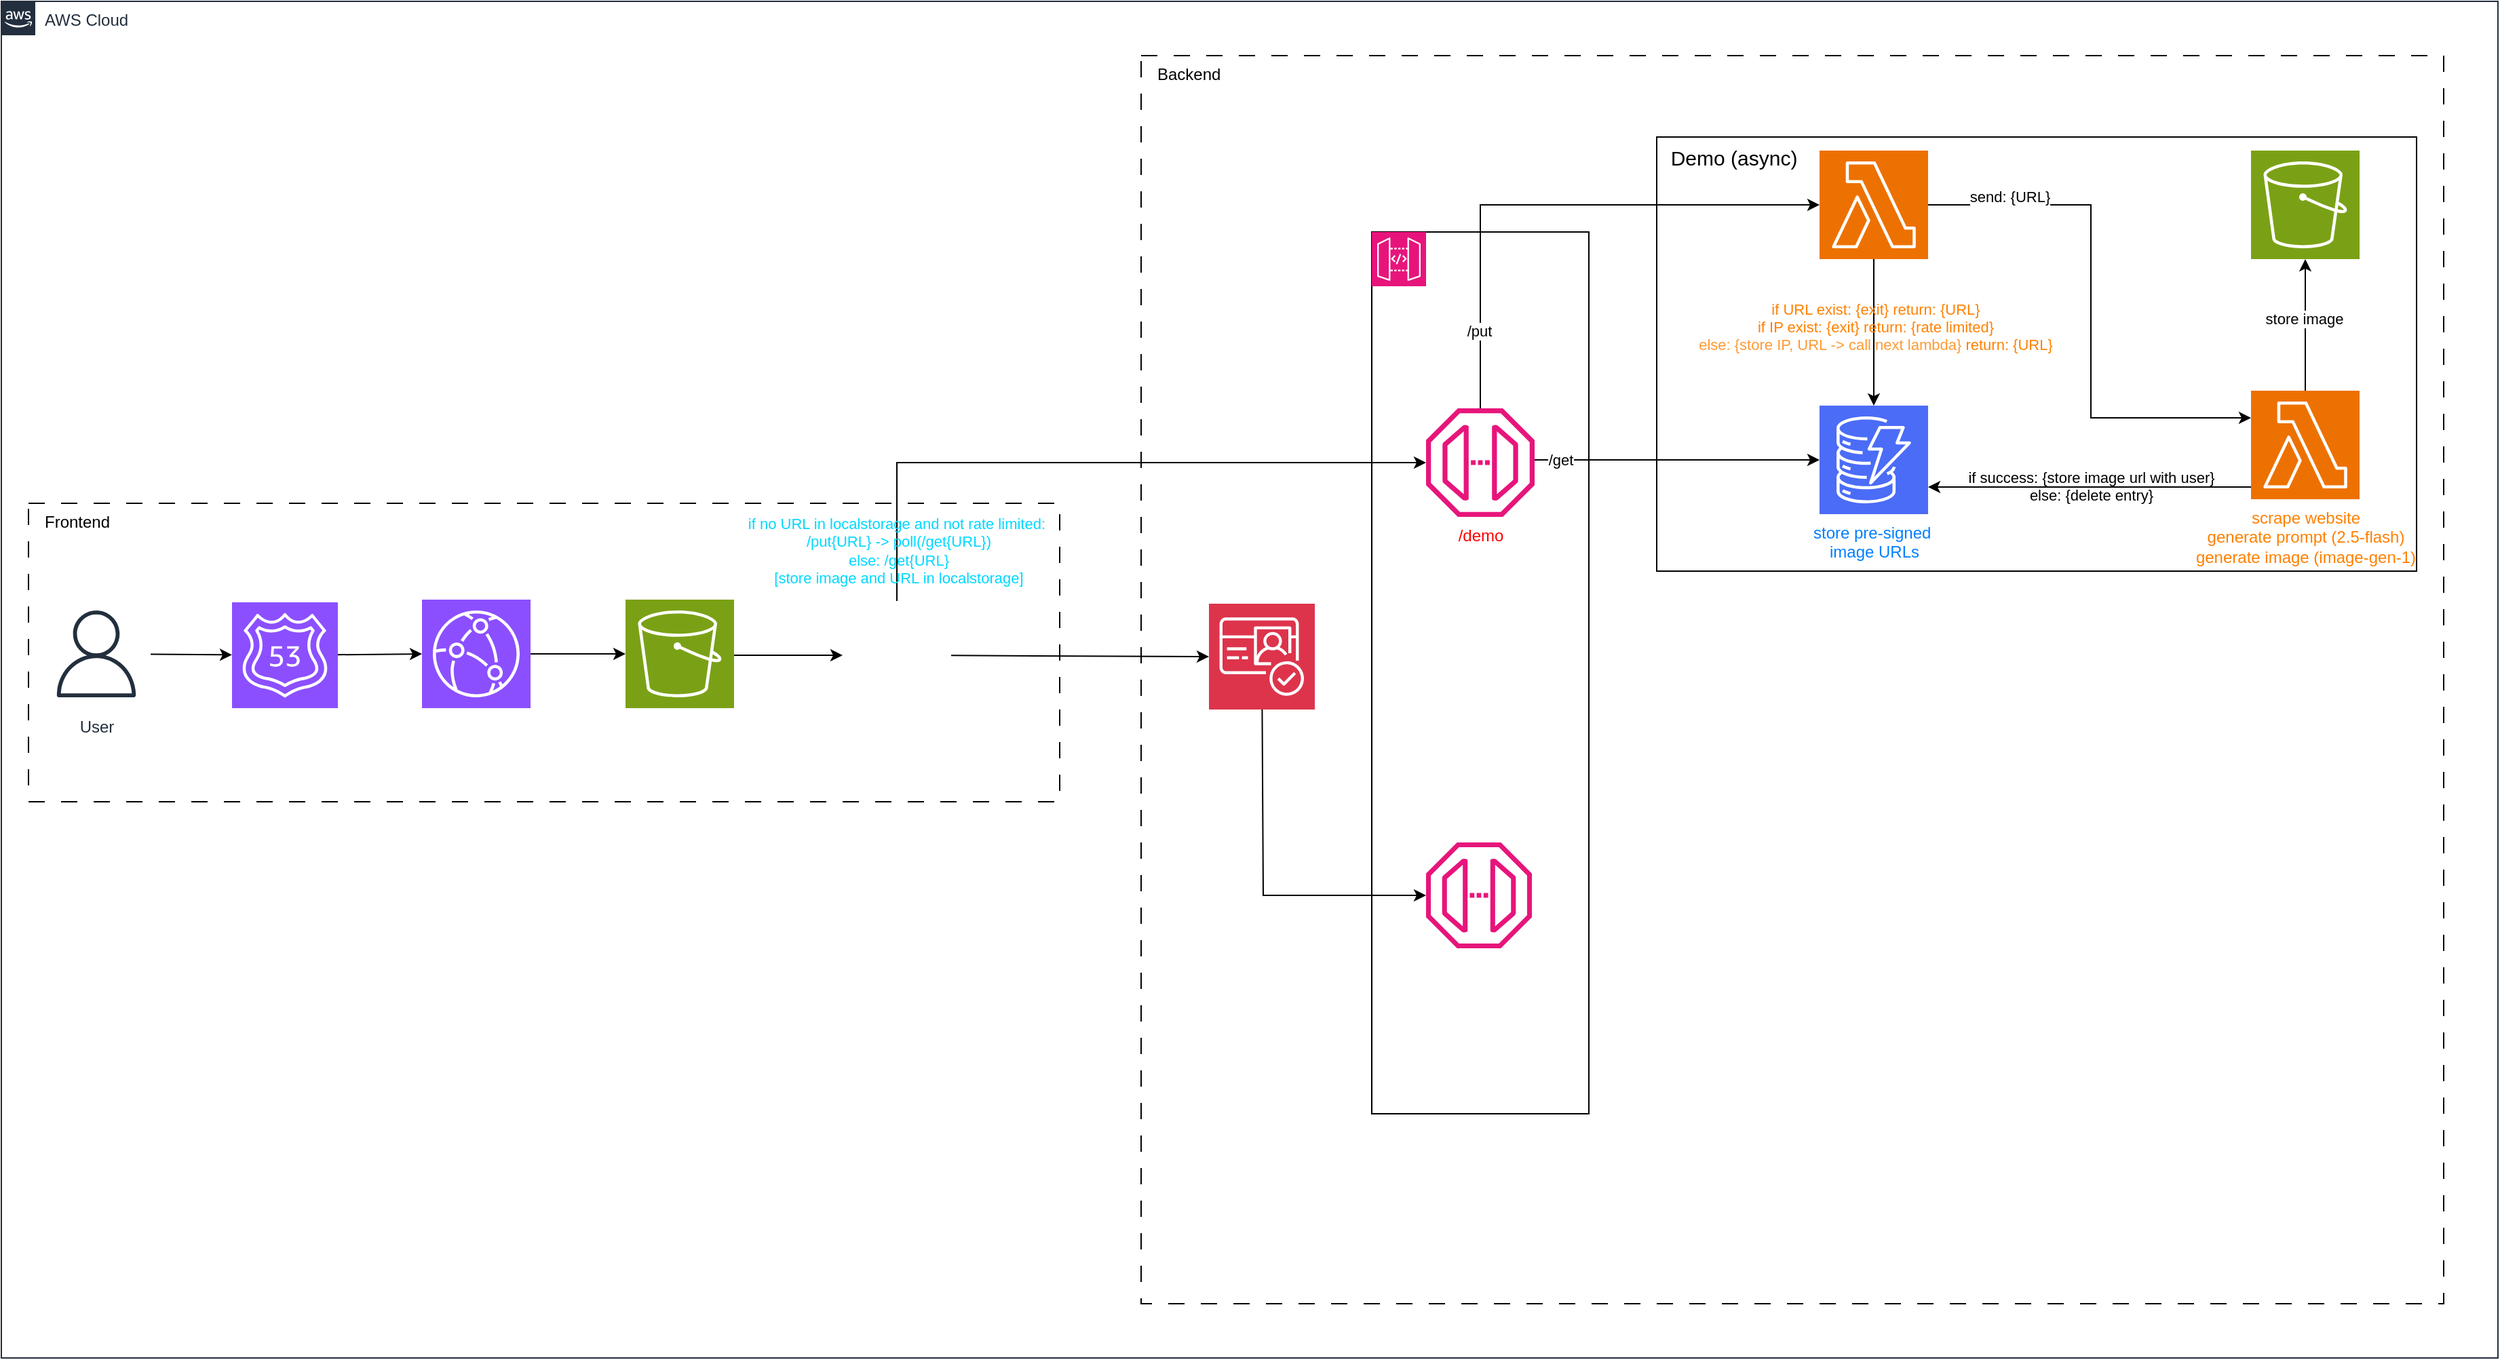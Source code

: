 <mxfile>
    <diagram id="Ht1M8jgEwFfnCIfOTk4-" name="Page-1">
        <mxGraphModel dx="2452" dy="1069" grid="0" gridSize="10" guides="1" tooltips="1" connect="1" arrows="1" fold="1" page="0" pageScale="1" pageWidth="1169" pageHeight="827" math="0" shadow="0">
            <root>
                <mxCell id="0"/>
                <mxCell id="1" parent="0"/>
                <mxCell id="UEzPUAAOIrF-is8g5C7q-74" value="AWS Cloud" style="points=[[0,0],[0.25,0],[0.5,0],[0.75,0],[1,0],[1,0.25],[1,0.5],[1,0.75],[1,1],[0.75,1],[0.5,1],[0.25,1],[0,1],[0,0.75],[0,0.5],[0,0.25]];outlineConnect=0;gradientColor=none;html=1;whiteSpace=wrap;fontSize=12;fontStyle=0;shape=mxgraph.aws4.group;grIcon=mxgraph.aws4.group_aws_cloud_alt;strokeColor=#232F3E;fillColor=none;verticalAlign=top;align=left;spacingLeft=30;fontColor=#232F3E;labelBackgroundColor=#ffffff;container=1;pointerEvents=0;collapsible=0;recursiveResize=0;" parent="1" vertex="1">
                    <mxGeometry x="-40" y="-300" width="1840" height="1000" as="geometry"/>
                </mxCell>
                <mxCell id="q4Ez89YPsQDKpwayuKLo-72" value="" style="rounded=0;whiteSpace=wrap;html=1;fillColor=none;" parent="UEzPUAAOIrF-is8g5C7q-74" vertex="1">
                    <mxGeometry x="1010" y="170" width="160" height="650" as="geometry"/>
                </mxCell>
                <mxCell id="q4Ez89YPsQDKpwayuKLo-29" value="&amp;nbsp; &amp;nbsp;Frontend" style="rounded=0;whiteSpace=wrap;html=1;fillColor=none;dashed=1;dashPattern=12 12;align=left;verticalAlign=top;" parent="UEzPUAAOIrF-is8g5C7q-74" vertex="1">
                    <mxGeometry x="20" y="370" width="760" height="220" as="geometry"/>
                </mxCell>
                <mxCell id="q4Ez89YPsQDKpwayuKLo-46" value="&amp;nbsp; &amp;nbsp;Backend" style="rounded=0;whiteSpace=wrap;html=1;fillColor=none;dashed=1;dashPattern=12 12;align=left;verticalAlign=top;movable=1;resizable=1;rotatable=1;deletable=1;editable=1;locked=0;connectable=1;" parent="UEzPUAAOIrF-is8g5C7q-74" vertex="1">
                    <mxGeometry x="840" y="40" width="960" height="920" as="geometry"/>
                </mxCell>
                <mxCell id="q4Ez89YPsQDKpwayuKLo-14" style="edgeStyle=orthogonalEdgeStyle;rounded=0;orthogonalLoop=1;jettySize=auto;html=1;" parent="UEzPUAAOIrF-is8g5C7q-74" source="q4Ez89YPsQDKpwayuKLo-3" target="q4Ez89YPsQDKpwayuKLo-4" edge="1">
                    <mxGeometry relative="1" as="geometry"/>
                </mxCell>
                <mxCell id="q4Ez89YPsQDKpwayuKLo-3" value="" style="sketch=0;points=[[0,0,0],[0.25,0,0],[0.5,0,0],[0.75,0,0],[1,0,0],[0,1,0],[0.25,1,0],[0.5,1,0],[0.75,1,0],[1,1,0],[0,0.25,0],[0,0.5,0],[0,0.75,0],[1,0.25,0],[1,0.5,0],[1,0.75,0]];outlineConnect=0;fontColor=#232F3E;fillColor=#8C4FFF;strokeColor=#ffffff;dashed=0;verticalLabelPosition=bottom;verticalAlign=top;align=center;html=1;fontSize=12;fontStyle=0;aspect=fixed;shape=mxgraph.aws4.resourceIcon;resIcon=mxgraph.aws4.cloudfront;" parent="UEzPUAAOIrF-is8g5C7q-74" vertex="1">
                    <mxGeometry x="310" y="441" width="80" height="80" as="geometry"/>
                </mxCell>
                <mxCell id="q4Ez89YPsQDKpwayuKLo-19" style="edgeStyle=orthogonalEdgeStyle;rounded=0;orthogonalLoop=1;jettySize=auto;html=1;entryX=0;entryY=0.5;entryDx=0;entryDy=0;" parent="UEzPUAAOIrF-is8g5C7q-74" source="q4Ez89YPsQDKpwayuKLo-4" target="q4Ez89YPsQDKpwayuKLo-18" edge="1">
                    <mxGeometry relative="1" as="geometry">
                        <Array as="points">
                            <mxPoint x="560" y="482"/>
                            <mxPoint x="560" y="482"/>
                        </Array>
                    </mxGeometry>
                </mxCell>
                <mxCell id="q4Ez89YPsQDKpwayuKLo-4" value="" style="sketch=0;points=[[0,0,0],[0.25,0,0],[0.5,0,0],[0.75,0,0],[1,0,0],[0,1,0],[0.25,1,0],[0.5,1,0],[0.75,1,0],[1,1,0],[0,0.25,0],[0,0.5,0],[0,0.75,0],[1,0.25,0],[1,0.5,0],[1,0.75,0]];outlineConnect=0;fontColor=#232F3E;fillColor=#7AA116;strokeColor=#ffffff;dashed=0;verticalLabelPosition=bottom;verticalAlign=top;align=center;html=1;fontSize=12;fontStyle=0;aspect=fixed;shape=mxgraph.aws4.resourceIcon;resIcon=mxgraph.aws4.s3;" parent="UEzPUAAOIrF-is8g5C7q-74" vertex="1">
                    <mxGeometry x="460" y="441" width="80" height="80" as="geometry"/>
                </mxCell>
                <mxCell id="q4Ez89YPsQDKpwayuKLo-5" value="&lt;font style=&quot;font-size: 15px;&quot;&gt;&amp;nbsp; Demo (async)&lt;/font&gt;" style="whiteSpace=wrap;html=1;fillColor=none;glass=0;rounded=0;align=left;verticalAlign=top;" parent="UEzPUAAOIrF-is8g5C7q-74" vertex="1">
                    <mxGeometry x="1220" y="100" width="560" height="320" as="geometry"/>
                </mxCell>
                <mxCell id="q4Ez89YPsQDKpwayuKLo-7" value="" style="sketch=0;points=[[0,0,0],[0.25,0,0],[0.5,0,0],[0.75,0,0],[1,0,0],[0,1,0],[0.25,1,0],[0.5,1,0],[0.75,1,0],[1,1,0],[0,0.25,0],[0,0.5,0],[0,0.75,0],[1,0.25,0],[1,0.5,0],[1,0.75,0]];outlineConnect=0;fontColor=#232F3E;fillColor=#ED7100;strokeColor=#ffffff;dashed=0;verticalLabelPosition=bottom;verticalAlign=top;align=center;html=1;fontSize=12;fontStyle=0;aspect=fixed;shape=mxgraph.aws4.resourceIcon;resIcon=mxgraph.aws4.lambda;" parent="UEzPUAAOIrF-is8g5C7q-74" vertex="1">
                    <mxGeometry x="1340" y="110" width="80" height="80" as="geometry"/>
                </mxCell>
                <mxCell id="q4Ez89YPsQDKpwayuKLo-8" value="&lt;div&gt;&lt;font style=&quot;color: rgb(255, 128, 0);&quot;&gt;scrape website&lt;/font&gt;&lt;/div&gt;&lt;div&gt;&lt;font style=&quot;color: rgb(255, 128, 0);&quot;&gt;generate prompt (2.5-flash)&lt;/font&gt;&lt;/div&gt;&lt;span&gt;&lt;font style=&quot;color: rgb(255, 128, 0);&quot;&gt;generate image (image-gen-1)&lt;/font&gt;&lt;/span&gt;" style="sketch=0;points=[[0,0,0],[0.25,0,0],[0.5,0,0],[0.75,0,0],[1,0,0],[0,1,0],[0.25,1,0],[0.5,1,0],[0.75,1,0],[1,1,0],[0,0.25,0],[0,0.5,0],[0,0.75,0],[1,0.25,0],[1,0.5,0],[1,0.75,0]];outlineConnect=0;fontColor=#232F3E;fillColor=#ED7100;strokeColor=#ffffff;dashed=0;verticalLabelPosition=bottom;verticalAlign=top;align=center;html=1;fontSize=12;fontStyle=0;aspect=fixed;shape=mxgraph.aws4.resourceIcon;resIcon=mxgraph.aws4.lambda;" parent="UEzPUAAOIrF-is8g5C7q-74" vertex="1">
                    <mxGeometry x="1658" y="287" width="80" height="80" as="geometry"/>
                </mxCell>
                <mxCell id="q4Ez89YPsQDKpwayuKLo-9" value="&lt;div&gt;&lt;font style=&quot;color: rgb(0, 127, 255);&quot;&gt;store pre-signed&amp;nbsp;&lt;/font&gt;&lt;/div&gt;&lt;div&gt;&lt;font style=&quot;color: rgb(0, 127, 255);&quot;&gt;image URLs&lt;/font&gt;&lt;/div&gt;" style="sketch=0;points=[[0,0,0],[0.25,0,0],[0.5,0,0],[0.75,0,0],[1,0,0],[0,1,0],[0.25,1,0],[0.5,1,0],[0.75,1,0],[1,1,0],[0,0.25,0],[0,0.5,0],[0,0.75,0],[1,0.25,0],[1,0.5,0],[1,0.75,0]];outlineConnect=0;fontColor=#232F3E;fillColor=#4B6CF7;strokeColor=#ffffff;dashed=0;verticalLabelPosition=bottom;verticalAlign=top;align=center;html=1;fontSize=12;fontStyle=0;aspect=fixed;shape=mxgraph.aws4.resourceIcon;resIcon=mxgraph.aws4.dynamodb;" parent="UEzPUAAOIrF-is8g5C7q-74" vertex="1">
                    <mxGeometry x="1340" y="298" width="80" height="80" as="geometry"/>
                </mxCell>
                <mxCell id="9" style="edgeStyle=none;html=1;" parent="UEzPUAAOIrF-is8g5C7q-74" source="q4Ez89YPsQDKpwayuKLo-10" target="6" edge="1">
                    <mxGeometry relative="1" as="geometry"/>
                </mxCell>
                <mxCell id="q4Ez89YPsQDKpwayuKLo-10" value="User" style="sketch=0;outlineConnect=0;fontColor=#232F3E;gradientColor=none;strokeColor=#232F3E;fillColor=#ffffff;dashed=0;verticalLabelPosition=bottom;verticalAlign=top;align=center;html=1;fontSize=12;fontStyle=0;aspect=fixed;shape=mxgraph.aws4.resourceIcon;resIcon=mxgraph.aws4.user;" parent="UEzPUAAOIrF-is8g5C7q-74" vertex="1">
                    <mxGeometry x="30" y="441" width="80" height="80" as="geometry"/>
                </mxCell>
                <mxCell id="q4Ez89YPsQDKpwayuKLo-61" style="edgeStyle=orthogonalEdgeStyle;rounded=0;orthogonalLoop=1;jettySize=auto;html=1;exitX=0.5;exitY=0;exitDx=0;exitDy=0;" parent="UEzPUAAOIrF-is8g5C7q-74" source="q4Ez89YPsQDKpwayuKLo-18" target="q4Ez89YPsQDKpwayuKLo-55" edge="1">
                    <mxGeometry relative="1" as="geometry">
                        <Array as="points">
                            <mxPoint x="660" y="340"/>
                        </Array>
                    </mxGeometry>
                </mxCell>
                <mxCell id="q4Ez89YPsQDKpwayuKLo-65" value="&lt;div&gt;&lt;font style=&quot;color: light-dark(rgb(0, 216, 255), rgb(237, 237, 237));&quot;&gt;if no URL in localstorage and not rate limited:&amp;nbsp;&lt;/font&gt;&lt;/div&gt;&lt;div&gt;&lt;font style=&quot;color: light-dark(rgb(0, 216, 255), rgb(237, 237, 237));&quot;&gt;/put{URL} -&amp;gt; poll(/get{URL})&lt;/font&gt;&lt;/div&gt;&lt;div&gt;&lt;font style=&quot;color: light-dark(rgb(0, 216, 255), rgb(237, 237, 237));&quot;&gt;else: /get{URL}&lt;/font&gt;&lt;/div&gt;&lt;div&gt;&lt;font style=&quot;color: light-dark(rgb(0, 216, 255), rgb(237, 237, 237));&quot;&gt;[store image and URL in localstorage]&lt;/font&gt;&lt;/div&gt;" style="edgeLabel;html=1;align=center;verticalAlign=middle;resizable=0;points=[];labelBackgroundColor=none;" parent="q4Ez89YPsQDKpwayuKLo-61" vertex="1" connectable="0">
                    <mxGeometry x="0.119" y="2" relative="1" as="geometry">
                        <mxPoint x="-173" y="67" as="offset"/>
                    </mxGeometry>
                </mxCell>
                <mxCell id="q4Ez89YPsQDKpwayuKLo-18" value="" style="shape=image;verticalLabelPosition=bottom;labelBackgroundColor=default;verticalAlign=top;aspect=fixed;imageAspect=0;image=https://cdn.freebiesupply.com/logos/large/2x/react-1-logo-png-transparent.png;" parent="UEzPUAAOIrF-is8g5C7q-74" vertex="1">
                    <mxGeometry x="620" y="442" width="80" height="80" as="geometry"/>
                </mxCell>
                <mxCell id="q4Ez89YPsQDKpwayuKLo-55" value="&lt;span style=&quot;background-color: light-dark(#ffffff, var(--ge-dark-color, #121212));&quot;&gt;&lt;font style=&quot;color: rgb(255, 0, 0);&quot;&gt;/demo&lt;/font&gt;&lt;/span&gt;" style="sketch=0;outlineConnect=0;fontColor=#232F3E;gradientColor=none;fillColor=#E7157B;strokeColor=none;dashed=0;verticalLabelPosition=bottom;verticalAlign=top;align=center;html=1;fontSize=12;fontStyle=0;aspect=fixed;pointerEvents=1;shape=mxgraph.aws4.endpoint;" parent="UEzPUAAOIrF-is8g5C7q-74" vertex="1">
                    <mxGeometry x="1050" y="300" width="80" height="80" as="geometry"/>
                </mxCell>
                <mxCell id="q4Ez89YPsQDKpwayuKLo-59" value="" style="sketch=0;outlineConnect=0;fontColor=#232F3E;gradientColor=none;fillColor=#E7157B;strokeColor=none;dashed=0;verticalLabelPosition=bottom;verticalAlign=top;align=center;html=1;fontSize=12;fontStyle=0;aspect=fixed;pointerEvents=1;shape=mxgraph.aws4.endpoint;" parent="UEzPUAAOIrF-is8g5C7q-74" vertex="1">
                    <mxGeometry x="1050" y="620" width="78" height="78" as="geometry"/>
                </mxCell>
                <mxCell id="q4Ez89YPsQDKpwayuKLo-64" style="edgeStyle=orthogonalEdgeStyle;rounded=0;orthogonalLoop=1;jettySize=auto;html=1;entryX=0;entryY=0.5;entryDx=0;entryDy=0;entryPerimeter=0;" parent="UEzPUAAOIrF-is8g5C7q-74" source="q4Ez89YPsQDKpwayuKLo-55" target="q4Ez89YPsQDKpwayuKLo-7" edge="1">
                    <mxGeometry relative="1" as="geometry">
                        <Array as="points">
                            <mxPoint x="1090" y="150"/>
                        </Array>
                    </mxGeometry>
                </mxCell>
                <mxCell id="q4Ez89YPsQDKpwayuKLo-76" value="/put" style="edgeLabel;html=1;align=center;verticalAlign=middle;resizable=0;points=[];" parent="q4Ez89YPsQDKpwayuKLo-64" vertex="1" connectable="0">
                    <mxGeometry x="-0.402" y="1" relative="1" as="geometry">
                        <mxPoint y="62" as="offset"/>
                    </mxGeometry>
                </mxCell>
                <mxCell id="q4Ez89YPsQDKpwayuKLo-68" style="edgeStyle=orthogonalEdgeStyle;rounded=0;orthogonalLoop=1;jettySize=auto;html=1;entryX=0.5;entryY=0;entryDx=0;entryDy=0;entryPerimeter=0;" parent="UEzPUAAOIrF-is8g5C7q-74" source="q4Ez89YPsQDKpwayuKLo-7" target="q4Ez89YPsQDKpwayuKLo-9" edge="1">
                    <mxGeometry relative="1" as="geometry"/>
                </mxCell>
                <mxCell id="q4Ez89YPsQDKpwayuKLo-69" value="&lt;div&gt;&lt;span style=&quot;color: light-dark(rgb(255, 128, 0), rgb(206, 97, 0));&quot;&gt;if URL exist: {exit} return: {URL}&lt;/span&gt;&lt;/div&gt;&lt;div&gt;&lt;span style=&quot;color: light-dark(rgb(255, 128, 0), rgb(206, 97, 0));&quot;&gt;if IP exist: {exit} return: {rate limited}&lt;/span&gt;&lt;/div&gt;&lt;div&gt;&lt;font&gt;&lt;font style=&quot;color: rgb(255, 153, 51);&quot;&gt;else: {store IP, URL -&amp;gt;&amp;nbsp;&lt;/font&gt;&lt;span&gt;&lt;font style=&quot;color: rgb(255, 153, 51);&quot;&gt;call next lambda}&lt;/font&gt;&lt;/span&gt;&lt;span style=&quot;color: light-dark(rgb(255, 128, 0), rgb(206, 97, 0));&quot;&gt;&amp;nbsp;&lt;/span&gt;&lt;/font&gt;&lt;span style=&quot;color: light-dark(rgb(255, 128, 0), rgb(206, 97, 0));&quot;&gt;return: {URL}&lt;/span&gt;&lt;/div&gt;" style="edgeLabel;html=1;align=center;verticalAlign=middle;resizable=0;points=[];labelBackgroundColor=none;" parent="q4Ez89YPsQDKpwayuKLo-68" vertex="1" connectable="0">
                    <mxGeometry x="0.025" relative="1" as="geometry">
                        <mxPoint x="1" y="-6" as="offset"/>
                    </mxGeometry>
                </mxCell>
                <mxCell id="q4Ez89YPsQDKpwayuKLo-70" style="edgeStyle=orthogonalEdgeStyle;rounded=0;orthogonalLoop=1;jettySize=auto;html=1;entryX=0;entryY=0.25;entryDx=0;entryDy=0;entryPerimeter=0;" parent="UEzPUAAOIrF-is8g5C7q-74" source="q4Ez89YPsQDKpwayuKLo-7" target="q4Ez89YPsQDKpwayuKLo-8" edge="1">
                    <mxGeometry relative="1" as="geometry">
                        <Array as="points">
                            <mxPoint x="1540" y="150"/>
                            <mxPoint x="1540" y="307"/>
                        </Array>
                    </mxGeometry>
                </mxCell>
                <mxCell id="q4Ez89YPsQDKpwayuKLo-74" value="send: {URL}" style="edgeLabel;html=1;align=center;verticalAlign=middle;resizable=0;points=[];" parent="q4Ez89YPsQDKpwayuKLo-70" vertex="1" connectable="0">
                    <mxGeometry x="-0.036" y="-1" relative="1" as="geometry">
                        <mxPoint x="-59" y="-77" as="offset"/>
                    </mxGeometry>
                </mxCell>
                <mxCell id="q4Ez89YPsQDKpwayuKLo-56" value="" style="sketch=0;points=[[0,0,0],[0.25,0,0],[0.5,0,0],[0.75,0,0],[1,0,0],[0,1,0],[0.25,1,0],[0.5,1,0],[0.75,1,0],[1,1,0],[0,0.25,0],[0,0.5,0],[0,0.75,0],[1,0.25,0],[1,0.5,0],[1,0.75,0]];outlineConnect=0;fontColor=#232F3E;fillColor=#E7157B;strokeColor=#ffffff;dashed=0;verticalLabelPosition=bottom;verticalAlign=top;align=center;html=1;fontSize=12;fontStyle=0;aspect=fixed;shape=mxgraph.aws4.resourceIcon;resIcon=mxgraph.aws4.api_gateway;perimeterSpacing=0;" parent="UEzPUAAOIrF-is8g5C7q-74" vertex="1">
                    <mxGeometry x="1010" y="170" width="40" height="40" as="geometry"/>
                </mxCell>
                <mxCell id="q4Ez89YPsQDKpwayuKLo-79" style="edgeStyle=orthogonalEdgeStyle;rounded=0;orthogonalLoop=1;jettySize=auto;html=1;entryX=0;entryY=0.5;entryDx=0;entryDy=0;entryPerimeter=0;" parent="UEzPUAAOIrF-is8g5C7q-74" source="q4Ez89YPsQDKpwayuKLo-55" target="q4Ez89YPsQDKpwayuKLo-9" edge="1">
                    <mxGeometry relative="1" as="geometry">
                        <Array as="points">
                            <mxPoint x="1059" y="337"/>
                            <mxPoint x="1180" y="338"/>
                        </Array>
                    </mxGeometry>
                </mxCell>
                <mxCell id="q4Ez89YPsQDKpwayuKLo-80" value="/get" style="edgeLabel;html=1;align=center;verticalAlign=middle;resizable=0;points=[];" parent="q4Ez89YPsQDKpwayuKLo-79" vertex="1" connectable="0">
                    <mxGeometry x="0.107" y="2" relative="1" as="geometry">
                        <mxPoint x="-97" y="2" as="offset"/>
                    </mxGeometry>
                </mxCell>
                <mxCell id="q4Ez89YPsQDKpwayuKLo-85" style="edgeStyle=orthogonalEdgeStyle;rounded=0;orthogonalLoop=1;jettySize=auto;html=1;entryX=1;entryY=0.75;entryDx=0;entryDy=0;entryPerimeter=0;" parent="UEzPUAAOIrF-is8g5C7q-74" source="q4Ez89YPsQDKpwayuKLo-8" target="q4Ez89YPsQDKpwayuKLo-9" edge="1">
                    <mxGeometry relative="1" as="geometry">
                        <mxPoint x="1420" y="340" as="targetPoint"/>
                        <Array as="points">
                            <mxPoint x="1550" y="358"/>
                            <mxPoint x="1550" y="358"/>
                        </Array>
                    </mxGeometry>
                </mxCell>
                <mxCell id="q4Ez89YPsQDKpwayuKLo-87" value="if success: {store image url with user}&lt;div&gt;else: {delete entry}&lt;br&gt;&lt;div&gt;&lt;br&gt;&lt;/div&gt;&lt;/div&gt;" style="edgeLabel;html=1;align=center;verticalAlign=middle;resizable=0;points=[];labelBackgroundColor=none;" parent="q4Ez89YPsQDKpwayuKLo-85" vertex="1" connectable="0">
                    <mxGeometry x="0.187" y="-1" relative="1" as="geometry">
                        <mxPoint x="23" y="7" as="offset"/>
                    </mxGeometry>
                </mxCell>
                <mxCell id="q4Ez89YPsQDKpwayuKLo-88" value="" style="sketch=0;points=[[0,0,0],[0.25,0,0],[0.5,0,0],[0.75,0,0],[1,0,0],[0,1,0],[0.25,1,0],[0.5,1,0],[0.75,1,0],[1,1,0],[0,0.25,0],[0,0.5,0],[0,0.75,0],[1,0.25,0],[1,0.5,0],[1,0.75,0]];outlineConnect=0;fontColor=#232F3E;fillColor=#7AA116;strokeColor=#ffffff;dashed=0;verticalLabelPosition=bottom;verticalAlign=top;align=center;html=1;fontSize=12;fontStyle=0;aspect=fixed;shape=mxgraph.aws4.resourceIcon;resIcon=mxgraph.aws4.s3;" parent="UEzPUAAOIrF-is8g5C7q-74" vertex="1">
                    <mxGeometry x="1658" y="110" width="80" height="80" as="geometry"/>
                </mxCell>
                <mxCell id="q4Ez89YPsQDKpwayuKLo-89" style="edgeStyle=orthogonalEdgeStyle;rounded=0;orthogonalLoop=1;jettySize=auto;html=1;entryX=0.5;entryY=1;entryDx=0;entryDy=0;entryPerimeter=0;" parent="UEzPUAAOIrF-is8g5C7q-74" source="q4Ez89YPsQDKpwayuKLo-8" target="q4Ez89YPsQDKpwayuKLo-88" edge="1">
                    <mxGeometry relative="1" as="geometry"/>
                </mxCell>
                <mxCell id="q4Ez89YPsQDKpwayuKLo-90" value="store image" style="edgeLabel;html=1;align=center;verticalAlign=middle;resizable=0;points=[];" parent="q4Ez89YPsQDKpwayuKLo-89" vertex="1" connectable="0">
                    <mxGeometry x="0.096" y="1" relative="1" as="geometry">
                        <mxPoint as="offset"/>
                    </mxGeometry>
                </mxCell>
                <mxCell id="5" style="edgeStyle=none;html=1;rounded=0;curved=0;" parent="UEzPUAAOIrF-is8g5C7q-74" source="q4Ez89YPsQDKpwayuKLo-93" target="q4Ez89YPsQDKpwayuKLo-59" edge="1">
                    <mxGeometry relative="1" as="geometry">
                        <Array as="points">
                            <mxPoint x="930" y="659"/>
                        </Array>
                    </mxGeometry>
                </mxCell>
                <mxCell id="q4Ez89YPsQDKpwayuKLo-93" value="" style="sketch=0;points=[[0,0,0],[0.25,0,0],[0.5,0,0],[0.75,0,0],[1,0,0],[0,1,0],[0.25,1,0],[0.5,1,0],[0.75,1,0],[1,1,0],[0,0.25,0],[0,0.5,0],[0,0.75,0],[1,0.25,0],[1,0.5,0],[1,0.75,0]];outlineConnect=0;fontColor=#232F3E;fillColor=#DD344C;strokeColor=#ffffff;dashed=0;verticalLabelPosition=bottom;verticalAlign=top;align=center;html=1;fontSize=12;fontStyle=0;aspect=fixed;shape=mxgraph.aws4.resourceIcon;resIcon=mxgraph.aws4.cognito;" parent="UEzPUAAOIrF-is8g5C7q-74" vertex="1">
                    <mxGeometry x="890" y="444" width="78" height="78" as="geometry"/>
                </mxCell>
                <mxCell id="q4Ez89YPsQDKpwayuKLo-96" value="" style="shape=image;verticalLabelPosition=bottom;labelBackgroundColor=default;verticalAlign=top;aspect=fixed;imageAspect=0;image=https://d-cb.jc-cdn.com/sites/crackberry.com/files/styles/large/public/article_images/2023/08/openai-logo.jpg;clipPath=inset(0% 12.67% 0.22% 12.33%);" parent="UEzPUAAOIrF-is8g5C7q-74" vertex="1">
                    <mxGeometry x="1707" y="336.35" width="31" height="30.93" as="geometry"/>
                </mxCell>
                <mxCell id="3" style="edgeStyle=none;html=1;entryX=0;entryY=0.5;entryDx=0;entryDy=0;entryPerimeter=0;" parent="UEzPUAAOIrF-is8g5C7q-74" source="q4Ez89YPsQDKpwayuKLo-18" target="q4Ez89YPsQDKpwayuKLo-93" edge="1">
                    <mxGeometry relative="1" as="geometry"/>
                </mxCell>
                <mxCell id="6" value="" style="sketch=0;points=[[0,0,0],[0.25,0,0],[0.5,0,0],[0.75,0,0],[1,0,0],[0,1,0],[0.25,1,0],[0.5,1,0],[0.75,1,0],[1,1,0],[0,0.25,0],[0,0.5,0],[0,0.75,0],[1,0.25,0],[1,0.5,0],[1,0.75,0]];outlineConnect=0;fontColor=#232F3E;fillColor=#8C4FFF;strokeColor=#ffffff;dashed=0;verticalLabelPosition=bottom;verticalAlign=top;align=center;html=1;fontSize=12;fontStyle=0;aspect=fixed;shape=mxgraph.aws4.resourceIcon;resIcon=mxgraph.aws4.route_53;" parent="UEzPUAAOIrF-is8g5C7q-74" vertex="1">
                    <mxGeometry x="170" y="443" width="78" height="78" as="geometry"/>
                </mxCell>
                <mxCell id="10" style="edgeStyle=none;html=1;entryX=0;entryY=0.5;entryDx=0;entryDy=0;entryPerimeter=0;" parent="UEzPUAAOIrF-is8g5C7q-74" source="6" target="q4Ez89YPsQDKpwayuKLo-3" edge="1">
                    <mxGeometry relative="1" as="geometry"/>
                </mxCell>
                <mxCell id="11" value="" style="shape=image;verticalLabelPosition=bottom;labelBackgroundColor=default;verticalAlign=top;aspect=fixed;imageAspect=0;image=https://cdn.worldvectorlogo.com/logos/typescript-2.svg;" parent="UEzPUAAOIrF-is8g5C7q-74" vertex="1">
                    <mxGeometry x="620" y="482" width="40" height="40" as="geometry"/>
                </mxCell>
                <mxCell id="16" value="" style="shape=image;verticalLabelPosition=bottom;labelBackgroundColor=default;verticalAlign=top;aspect=fixed;imageAspect=0;image=https://static.vecteezy.com/system/resources/previews/055/687/055/non_2x/rectangle-gemini-google-icon-symbol-logo-free-png.png;clipPath=inset(15% 15% 15% 15%);" vertex="1" parent="UEzPUAAOIrF-is8g5C7q-74">
                    <mxGeometry x="1707" y="305.07" width="31.28" height="31.28" as="geometry"/>
                </mxCell>
            </root>
        </mxGraphModel>
    </diagram>
</mxfile>